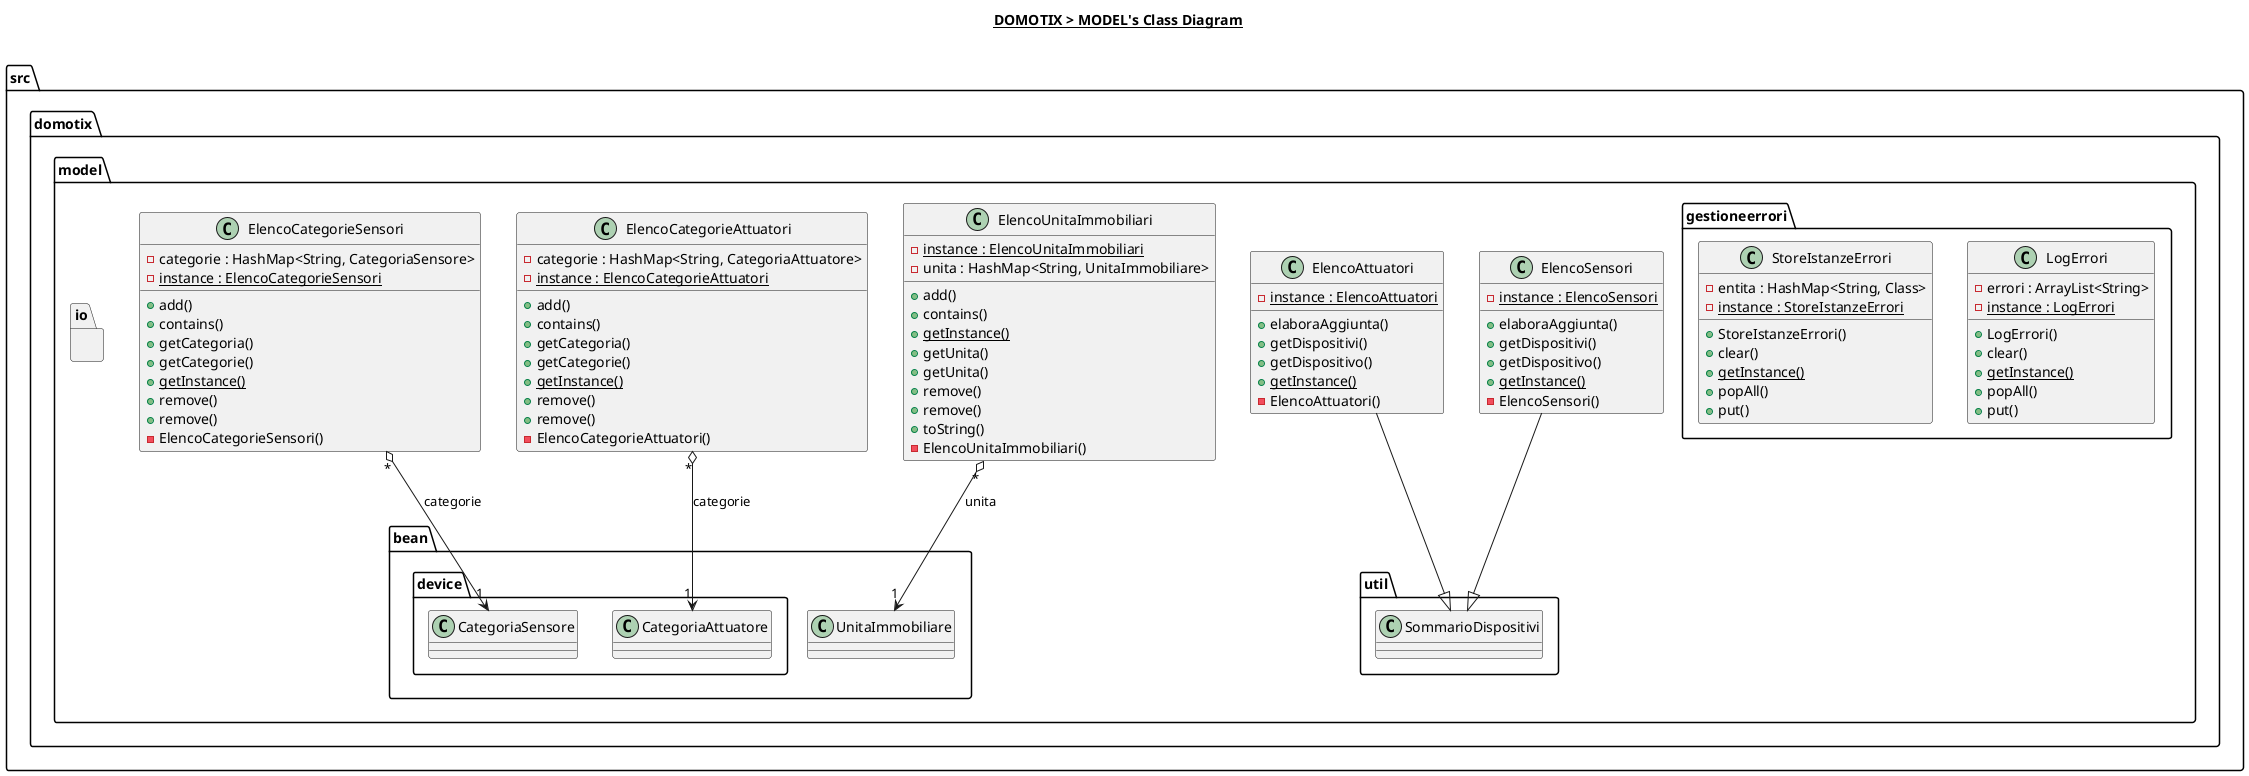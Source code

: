 @startuml

title __DOMOTIX > MODEL's Class Diagram__\n

namespace src.domotix.model {
    class src.domotix.model.ElencoAttuatori {
        {static} - instance : ElencoAttuatori
        + elaboraAggiunta()
        + getDispositivi()
        + getDispositivo()
        {static} + getInstance()
        - ElencoAttuatori()
    }

    class src.domotix.model.ElencoCategorieAttuatori {
        - categorie : HashMap<String, CategoriaAttuatore>
        {static} - instance : ElencoCategorieAttuatori
        + add()
        + contains()
        + getCategoria()
        + getCategorie()
        {static} + getInstance()
        + remove()
        + remove()
        - ElencoCategorieAttuatori()
    }

    class src.domotix.model.ElencoCategorieSensori {
        - categorie : HashMap<String, CategoriaSensore>
        {static} - instance : ElencoCategorieSensori
        + add()
        + contains()
        + getCategoria()
        + getCategorie()
        {static} + getInstance()
        + remove()
        + remove()
        - ElencoCategorieSensori()
    }

    class src.domotix.model.ElencoSensori {
        {static} - instance : ElencoSensori
        + elaboraAggiunta()
        + getDispositivi()
        + getDispositivo()
        {static} + getInstance()
        - ElencoSensori()
    }

    class src.domotix.model.ElencoUnitaImmobiliari {
        {static} - instance : ElencoUnitaImmobiliari
        - unita : HashMap<String, UnitaImmobiliare>
        + add()
        + contains()
        {static} + getInstance()
        + getUnita()
        + getUnita()
        + remove()
        + remove()
        + toString()
        - ElencoUnitaImmobiliari()
    }

    namespace util {
    }

    namespace io {
    }

    namespace gestioneerrori {
        class src.domotix.model.gestioneerrori.LogErrori {
            - errori : ArrayList<String>
            {static} - instance : LogErrori
            + LogErrori()
            + clear()
            {static} + getInstance()
            + popAll()
            + put()
        }

        class src.domotix.model.gestioneerrori.StoreIstanzeErrori {
            - entita : HashMap<String, Class>
            {static} - instance : StoreIstanzeErrori
            + StoreIstanzeErrori()
            + clear()
            {static} + getInstance()
            + popAll()
            + put()
        }
    }

    namespace bean {
        namespace device {
        }
    }
}


src.domotix.model.ElencoAttuatori --|> src.domotix.model.util.SommarioDispositivi
src.domotix.model.ElencoSensori --|> src.domotix.model.util.SommarioDispositivi
src.domotix.model.ElencoUnitaImmobiliari "*" o--> "1" src.domotix.model.bean.UnitaImmobiliare : unita
src.domotix.model.ElencoCategorieAttuatori "*" o--> "1" src.domotix.model.bean.device.CategoriaAttuatore : categorie
src.domotix.model.ElencoCategorieSensori "*" o--> "1" src.domotix.model.bean.device.CategoriaSensore : categorie


@enduml
